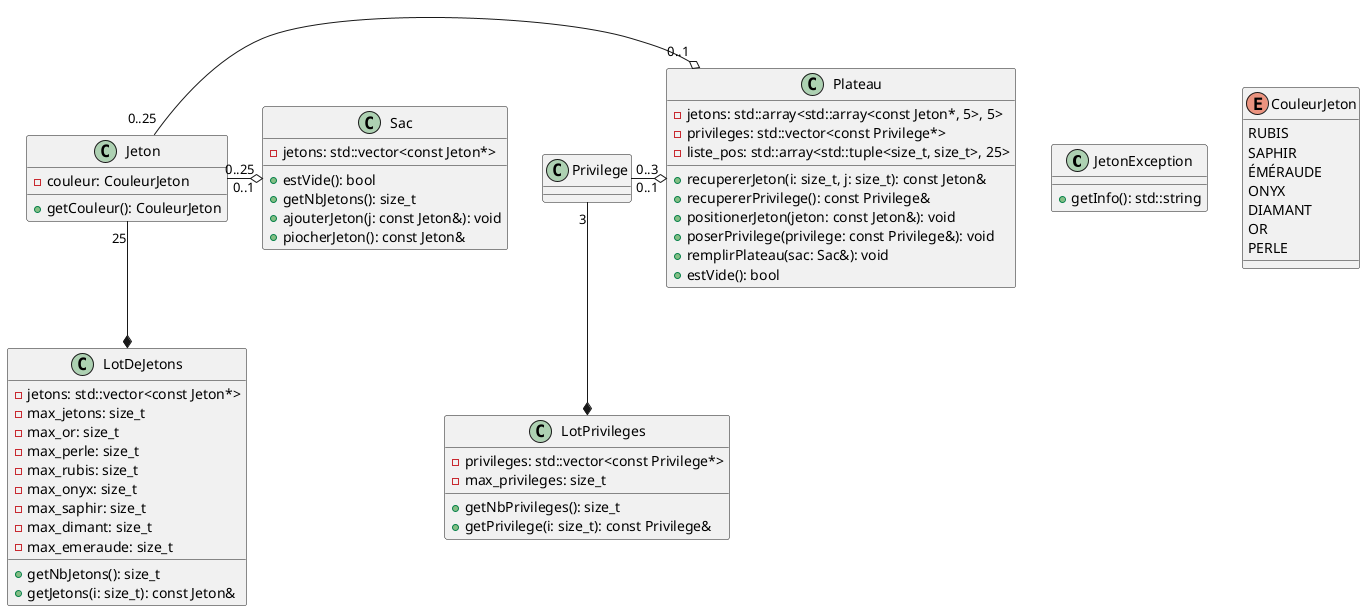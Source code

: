 @startuml jetons

class JetonException {
  + getInfo(): std::string
}

enum CouleurJeton {
  RUBIS
  SAPHIR
  ÉMÉRAUDE
  ONYX
  DIAMANT
  OR
  PERLE
}

class Jeton {
  - couleur: CouleurJeton
  + getCouleur(): CouleurJeton
}

class LotDeJetons {
  - jetons: std::vector<const Jeton*>
  - max_jetons: size_t
  - max_or: size_t
  - max_perle: size_t
  - max_rubis: size_t
  - max_onyx: size_t
  - max_saphir: size_t
  - max_dimant: size_t
  - max_emeraude: size_t
  + getNbJetons(): size_t
  + getJetons(i: size_t): const Jeton&
}

class Privilege {
}

class LotPrivileges {
  - privileges: std::vector<const Privilege*>
  - max_privileges: size_t
  + getNbPrivileges(): size_t
  + getPrivilege(i: size_t): const Privilege&
}

class Sac {
  - jetons: std::vector<const Jeton*>
  + estVide(): bool
  + getNbJetons(): size_t
  + ajouterJeton(j: const Jeton&): void
  + piocherJeton(): const Jeton&
}

class Plateau {
  - jetons: std::array<std::array<const Jeton*, 5>, 5>
  - privileges: std::vector<const Privilege*>
  - liste_pos: std::array<std::tuple<size_t, size_t>, 25>
  + recupererJeton(i: size_t, j: size_t): const Jeton&
  + recupererPrivilege(): const Privilege&
  + positionerJeton(jeton: const Jeton&): void
  + poserPrivilege(privilege: const Privilege&): void
  + remplirPlateau(sac: Sac&): void
  + estVide(): bool
}

Jeton "25" --* LotDeJetons
Jeton "0..25" -o "0..1" Sac

Privilege "3" --* LotPrivileges

Jeton "0..25" -o "0..1" Plateau
Privilege "0..3" -o "0..1" Plateau

@enduml
